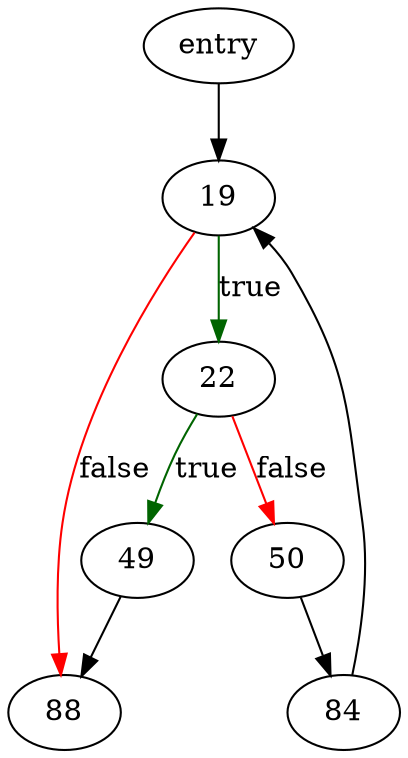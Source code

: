 digraph "autoIncrementEnd" {
	// Node definitions.
	1 [label=entry];
	19;
	22;
	49;
	50;
	84;
	88;

	// Edge definitions.
	1 -> 19;
	19 -> 22 [
		color=darkgreen
		label=true
	];
	19 -> 88 [
		color=red
		label=false
	];
	22 -> 49 [
		color=darkgreen
		label=true
	];
	22 -> 50 [
		color=red
		label=false
	];
	49 -> 88;
	50 -> 84;
	84 -> 19;
}